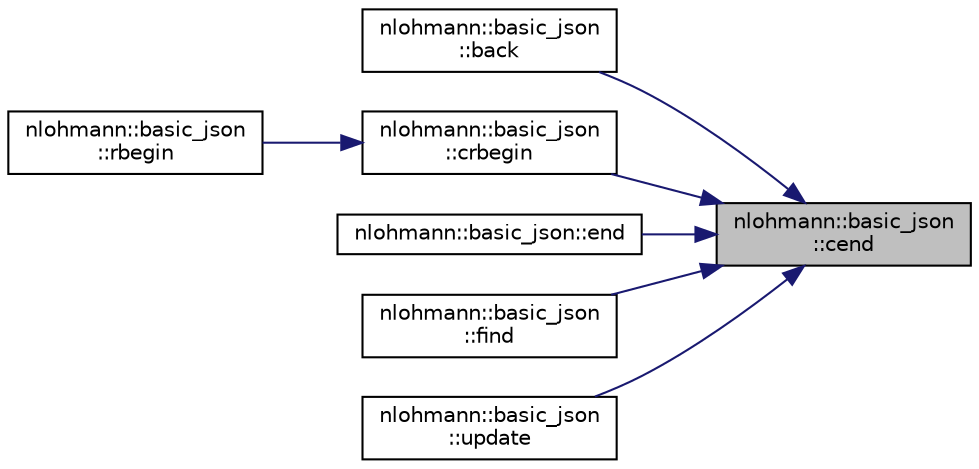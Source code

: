 digraph "nlohmann::basic_json::cend"
{
 // LATEX_PDF_SIZE
  edge [fontname="Helvetica",fontsize="10",labelfontname="Helvetica",labelfontsize="10"];
  node [fontname="Helvetica",fontsize="10",shape=record];
  rankdir="RL";
  Node1 [label="nlohmann::basic_json\l::cend",height=0.2,width=0.4,color="black", fillcolor="grey75", style="filled", fontcolor="black",tooltip="returns a const iterator to one past the last element"];
  Node1 -> Node2 [dir="back",color="midnightblue",fontsize="10",style="solid",fontname="Helvetica"];
  Node2 [label="nlohmann::basic_json\l::back",height=0.2,width=0.4,color="black", fillcolor="white", style="filled",URL="$classnlohmann_1_1basic__json.html#a3b1077520ab6c8682a9039fcc2a50b5d",tooltip="access the last element"];
  Node1 -> Node3 [dir="back",color="midnightblue",fontsize="10",style="solid",fontname="Helvetica"];
  Node3 [label="nlohmann::basic_json\l::crbegin",height=0.2,width=0.4,color="black", fillcolor="white", style="filled",URL="$classnlohmann_1_1basic__json.html#abe4ea2bbb97eba3baad6c4286366e7c5",tooltip="returns a const reverse iterator to the last element"];
  Node3 -> Node4 [dir="back",color="midnightblue",fontsize="10",style="solid",fontname="Helvetica"];
  Node4 [label="nlohmann::basic_json\l::rbegin",height=0.2,width=0.4,color="black", fillcolor="white", style="filled",URL="$classnlohmann_1_1basic__json.html#a8d792070799098e6172e82a3865875ee",tooltip="returns a const reverse iterator to the last element"];
  Node1 -> Node5 [dir="back",color="midnightblue",fontsize="10",style="solid",fontname="Helvetica"];
  Node5 [label="nlohmann::basic_json::end",height=0.2,width=0.4,color="black", fillcolor="white", style="filled",URL="$classnlohmann_1_1basic__json.html#a94522e3b348ef50d9c212121b3478ee1",tooltip="returns a const iterator to one past the last element"];
  Node1 -> Node6 [dir="back",color="midnightblue",fontsize="10",style="solid",fontname="Helvetica"];
  Node6 [label="nlohmann::basic_json\l::find",height=0.2,width=0.4,color="black", fillcolor="white", style="filled",URL="$classnlohmann_1_1basic__json.html#a581684a08bf3fa341f9fcec34d3885a3",tooltip="find an element in a JSON object"];
  Node1 -> Node7 [dir="back",color="midnightblue",fontsize="10",style="solid",fontname="Helvetica"];
  Node7 [label="nlohmann::basic_json\l::update",height=0.2,width=0.4,color="black", fillcolor="white", style="filled",URL="$classnlohmann_1_1basic__json.html#a6c02637be3d8bd730a14082cc05f7a85",tooltip="updates a JSON object from another object, overwriting existing keys"];
}
